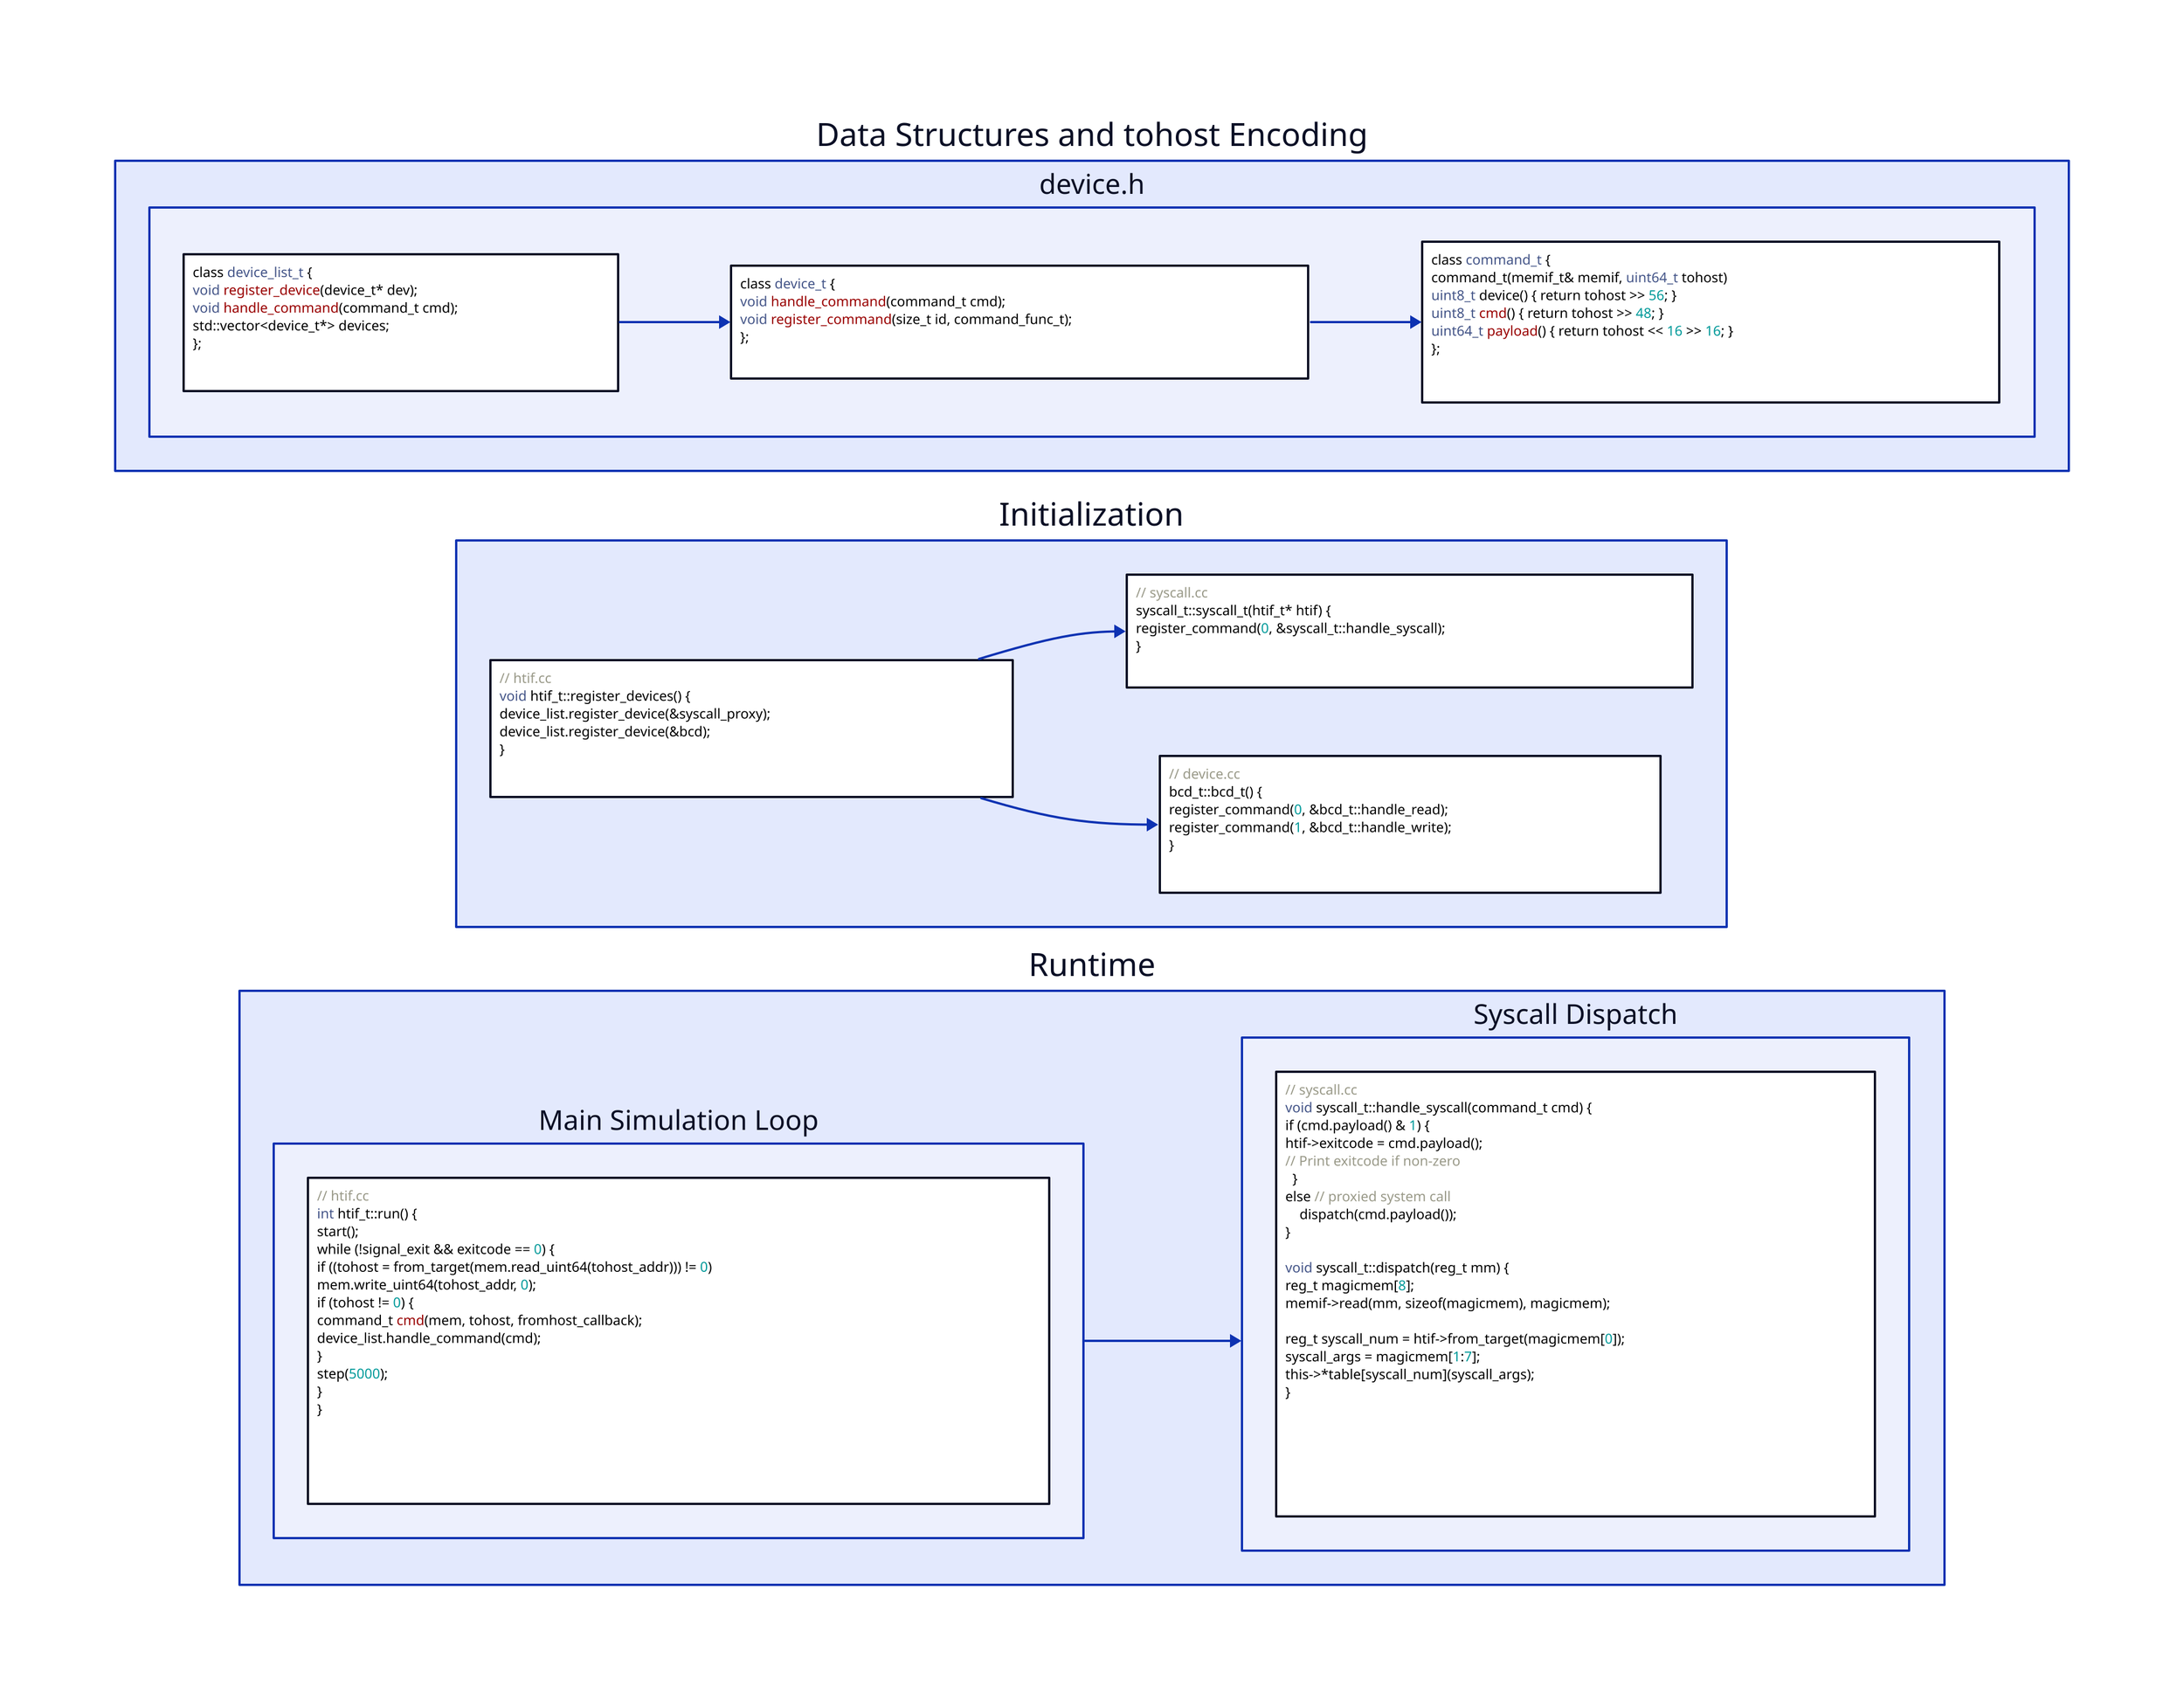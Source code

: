 direction: right

ds: Data Structures and tohost Encoding {
  dl: device.h {
  device_list: |cpp
class device_list_t {
  void register_device(device_t* dev);
  void handle_command(command_t cmd);
  std::vector<device_t*> devices;
};|

  device: |cpp
class device_t {
  void handle_command(command_t cmd);
  void register_command(size_t id, command_func_t);
};|

  command: |cpp
class command_t {
  command_t(memif_t& memif, uint64_t tohost)
  uint8_t device() { return tohost >> 56; }
  uint8_t cmd() { return tohost >> 48; }
  uint64_t payload() { return tohost << 16 >> 16; }
};|
  device_list -> device
  device -> command
  }
  near: top-center
  direction: right
}

init: Initialization {
  register_dev: |cpp
// htif.cc
void htif_t::register_devices() {
  device_list.register_device(&syscall_proxy);
  device_list.register_device(&bcd);
}|

  syscall_cmd: |cpp
// syscall.cc
syscall_t::syscall_t(htif_t* htif) {
  register_command(0, &syscall_t::handle_syscall);
}|

  bcd_cmd: |cpp
// device.cc
bcd_t::bcd_t() {
  register_command(0, &bcd_t::handle_read);
  register_command(1, &bcd_t::handle_write);
}|
  register_dev -> syscall_cmd
  register_dev -> bcd_cmd
}

runtime: Runtime {
  main_loop: Main Simulation Loop {
    loop: |cpp
      // htif.cc
      int htif_t::run() {
        start();
        while (!signal_exit && exitcode == 0) {
          if ((tohost = from_target(mem.read_uint64(tohost_addr))) != 0)
            mem.write_uint64(tohost_addr, 0);
          if (tohost != 0) {
            command_t cmd(mem, tohost, fromhost_callback);
            device_list.handle_command(cmd);
          }
          step(5000);
        }
      }|
  }
  syscall_dispatch: Syscall Dispatch {
    dispatch: |cpp
      // syscall.cc
      void syscall_t::handle_syscall(command_t cmd) {
        if (cmd.payload() & 1) {
          htif->exitcode = cmd.payload();
          // Print exitcode if non-zero
        }
        else // proxied system call
          dispatch(cmd.payload());
      }

      void syscall_t::dispatch(reg_t mm) {
        reg_t magicmem[8];
        memif->read(mm, sizeof(magicmem), magicmem);

        reg_t syscall_num = htif->from_target(magicmem[0]);
        syscall_args = magicmem[1:7];
        this->*table[syscall_num](syscall_args);
      }|
  }
  main_loop -> syscall_dispatch
  near: bottom-center
  direction: right
}
